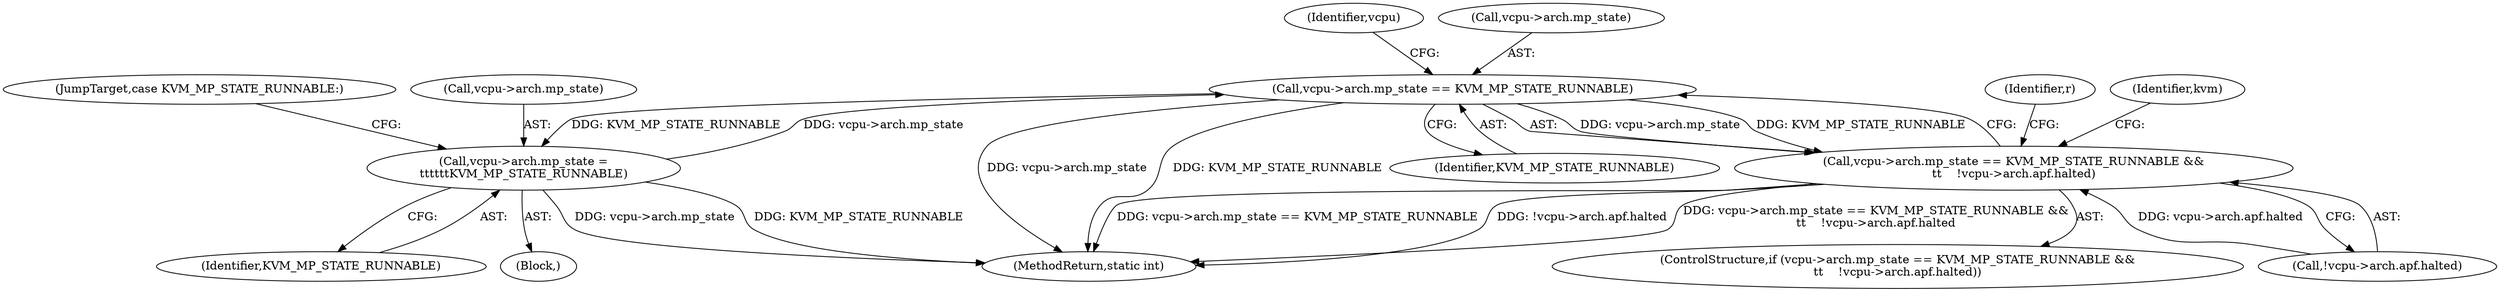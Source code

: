 digraph "0_linux_fda4e2e85589191b123d31cdc21fd33ee70f50fd_2@pointer" {
"1000129" [label="(Call,vcpu->arch.mp_state == KVM_MP_STATE_RUNNABLE)"];
"1000193" [label="(Call,vcpu->arch.mp_state =\n\t\t\t\t\t\tKVM_MP_STATE_RUNNABLE)"];
"1000129" [label="(Call,vcpu->arch.mp_state == KVM_MP_STATE_RUNNABLE)"];
"1000128" [label="(Call,vcpu->arch.mp_state == KVM_MP_STATE_RUNNABLE &&\n\t\t    !vcpu->arch.apf.halted)"];
"1000140" [label="(Identifier,vcpu)"];
"1000311" [label="(MethodReturn,static int)"];
"1000129" [label="(Call,vcpu->arch.mp_state == KVM_MP_STATE_RUNNABLE)"];
"1000127" [label="(ControlStructure,if (vcpu->arch.mp_state == KVM_MP_STATE_RUNNABLE &&\n\t\t    !vcpu->arch.apf.halted))"];
"1000136" [label="(Call,!vcpu->arch.apf.halted)"];
"1000145" [label="(Identifier,r)"];
"1000128" [label="(Call,vcpu->arch.mp_state == KVM_MP_STATE_RUNNABLE &&\n\t\t    !vcpu->arch.apf.halted)"];
"1000199" [label="(Identifier,KVM_MP_STATE_RUNNABLE)"];
"1000153" [label="(Identifier,kvm)"];
"1000200" [label="(JumpTarget,case KVM_MP_STATE_RUNNABLE:)"];
"1000193" [label="(Call,vcpu->arch.mp_state =\n\t\t\t\t\t\tKVM_MP_STATE_RUNNABLE)"];
"1000182" [label="(Block,)"];
"1000135" [label="(Identifier,KVM_MP_STATE_RUNNABLE)"];
"1000194" [label="(Call,vcpu->arch.mp_state)"];
"1000130" [label="(Call,vcpu->arch.mp_state)"];
"1000129" -> "1000128"  [label="AST: "];
"1000129" -> "1000135"  [label="CFG: "];
"1000130" -> "1000129"  [label="AST: "];
"1000135" -> "1000129"  [label="AST: "];
"1000140" -> "1000129"  [label="CFG: "];
"1000128" -> "1000129"  [label="CFG: "];
"1000129" -> "1000311"  [label="DDG: vcpu->arch.mp_state"];
"1000129" -> "1000311"  [label="DDG: KVM_MP_STATE_RUNNABLE"];
"1000129" -> "1000128"  [label="DDG: vcpu->arch.mp_state"];
"1000129" -> "1000128"  [label="DDG: KVM_MP_STATE_RUNNABLE"];
"1000193" -> "1000129"  [label="DDG: vcpu->arch.mp_state"];
"1000129" -> "1000193"  [label="DDG: KVM_MP_STATE_RUNNABLE"];
"1000193" -> "1000182"  [label="AST: "];
"1000193" -> "1000199"  [label="CFG: "];
"1000194" -> "1000193"  [label="AST: "];
"1000199" -> "1000193"  [label="AST: "];
"1000200" -> "1000193"  [label="CFG: "];
"1000193" -> "1000311"  [label="DDG: vcpu->arch.mp_state"];
"1000193" -> "1000311"  [label="DDG: KVM_MP_STATE_RUNNABLE"];
"1000128" -> "1000127"  [label="AST: "];
"1000128" -> "1000136"  [label="CFG: "];
"1000136" -> "1000128"  [label="AST: "];
"1000145" -> "1000128"  [label="CFG: "];
"1000153" -> "1000128"  [label="CFG: "];
"1000128" -> "1000311"  [label="DDG: vcpu->arch.mp_state == KVM_MP_STATE_RUNNABLE"];
"1000128" -> "1000311"  [label="DDG: !vcpu->arch.apf.halted"];
"1000128" -> "1000311"  [label="DDG: vcpu->arch.mp_state == KVM_MP_STATE_RUNNABLE &&\n\t\t    !vcpu->arch.apf.halted"];
"1000136" -> "1000128"  [label="DDG: vcpu->arch.apf.halted"];
}
